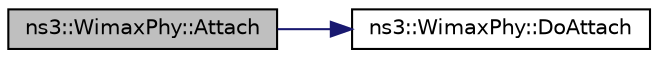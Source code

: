 digraph "ns3::WimaxPhy::Attach"
{
 // LATEX_PDF_SIZE
  edge [fontname="Helvetica",fontsize="10",labelfontname="Helvetica",labelfontsize="10"];
  node [fontname="Helvetica",fontsize="10",shape=record];
  rankdir="LR";
  Node1 [label="ns3::WimaxPhy::Attach",height=0.2,width=0.4,color="black", fillcolor="grey75", style="filled", fontcolor="black",tooltip="Attach the physical layer to a channel."];
  Node1 -> Node2 [color="midnightblue",fontsize="10",style="solid",fontname="Helvetica"];
  Node2 [label="ns3::WimaxPhy::DoAttach",height=0.2,width=0.4,color="black", fillcolor="white", style="filled",URL="$classns3_1_1_wimax_phy.html#a64d2c138575e256169ff1ee737e46310",tooltip="Attach channel."];
}
